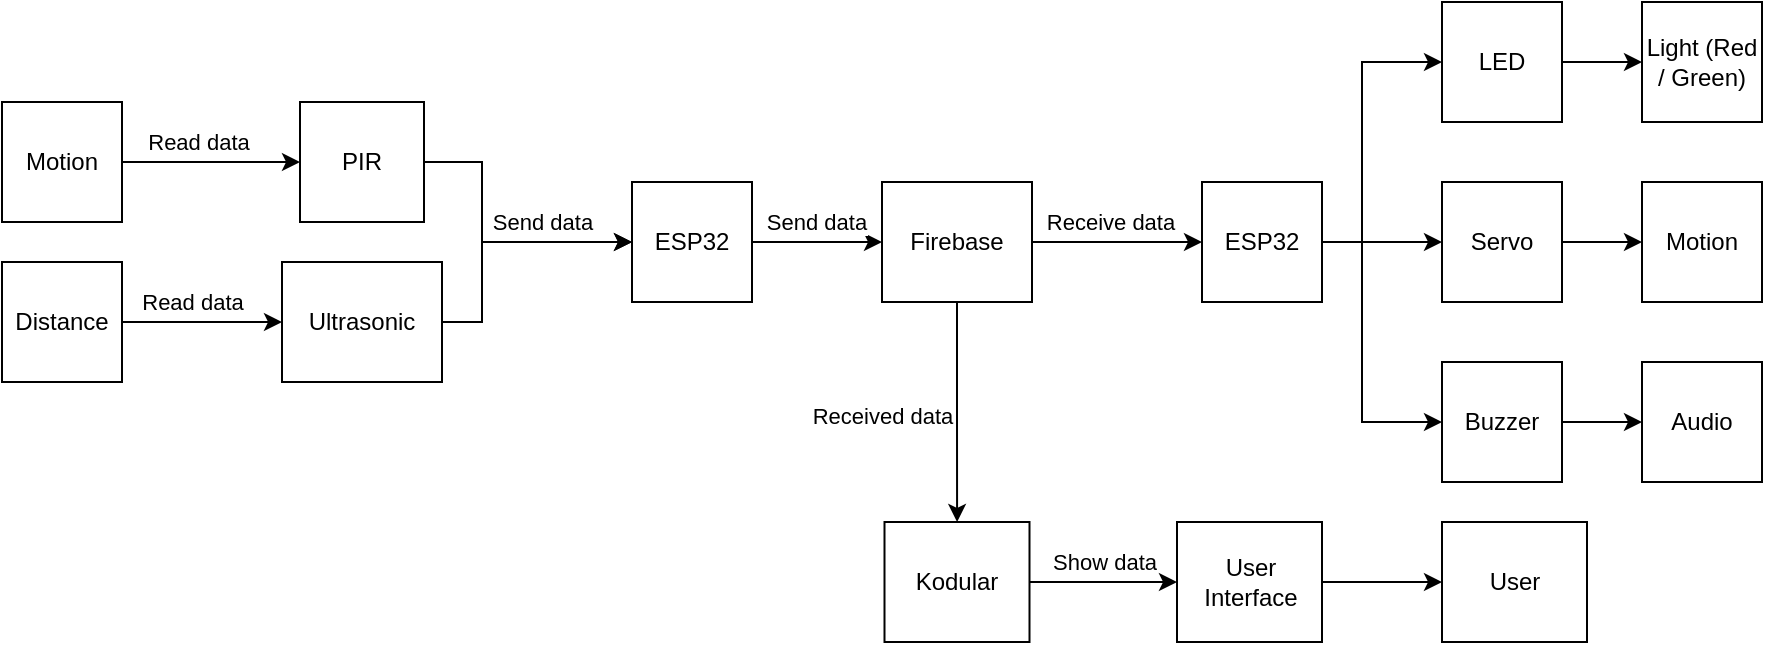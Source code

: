 <mxfile version="22.1.2" type="device">
  <diagram name="Page-1" id="Va5kUkSHqXYBqvlMSTmC">
    <mxGraphModel dx="1036" dy="654" grid="1" gridSize="10" guides="1" tooltips="1" connect="1" arrows="1" fold="1" page="1" pageScale="1" pageWidth="850" pageHeight="1100" math="0" shadow="0">
      <root>
        <mxCell id="0" />
        <mxCell id="1" parent="0" />
        <mxCell id="_MiIwOL7yvoKxHWYomFA-5" style="edgeStyle=orthogonalEdgeStyle;rounded=0;orthogonalLoop=1;jettySize=auto;html=1;exitX=1;exitY=0.5;exitDx=0;exitDy=0;entryX=0;entryY=0.5;entryDx=0;entryDy=0;" edge="1" parent="1" source="_MiIwOL7yvoKxHWYomFA-1" target="_MiIwOL7yvoKxHWYomFA-16">
          <mxGeometry relative="1" as="geometry">
            <mxPoint x="240" y="320" as="targetPoint" />
            <Array as="points">
              <mxPoint x="210" y="280" />
              <mxPoint x="210" y="280" />
            </Array>
          </mxGeometry>
        </mxCell>
        <mxCell id="_MiIwOL7yvoKxHWYomFA-19" value="Read data" style="edgeLabel;html=1;align=center;verticalAlign=middle;resizable=0;points=[];" vertex="1" connectable="0" parent="_MiIwOL7yvoKxHWYomFA-5">
          <mxGeometry x="0.164" y="-1" relative="1" as="geometry">
            <mxPoint x="-14" y="-11" as="offset" />
          </mxGeometry>
        </mxCell>
        <mxCell id="_MiIwOL7yvoKxHWYomFA-1" value="Motion" style="rounded=0;whiteSpace=wrap;html=1;" vertex="1" parent="1">
          <mxGeometry x="80" y="250" width="60" height="60" as="geometry" />
        </mxCell>
        <mxCell id="_MiIwOL7yvoKxHWYomFA-6" style="edgeStyle=orthogonalEdgeStyle;rounded=0;orthogonalLoop=1;jettySize=auto;html=1;exitX=1;exitY=0.5;exitDx=0;exitDy=0;entryX=0;entryY=0.5;entryDx=0;entryDy=0;" edge="1" parent="1" source="_MiIwOL7yvoKxHWYomFA-2" target="_MiIwOL7yvoKxHWYomFA-18">
          <mxGeometry relative="1" as="geometry">
            <mxPoint x="240" y="320" as="targetPoint" />
            <Array as="points">
              <mxPoint x="200" y="360" />
              <mxPoint x="200" y="360" />
            </Array>
          </mxGeometry>
        </mxCell>
        <mxCell id="_MiIwOL7yvoKxHWYomFA-7" value="Read data" style="edgeLabel;html=1;align=center;verticalAlign=middle;resizable=0;points=[];" vertex="1" connectable="0" parent="_MiIwOL7yvoKxHWYomFA-6">
          <mxGeometry x="0.38" y="-3" relative="1" as="geometry">
            <mxPoint x="-20" y="-13" as="offset" />
          </mxGeometry>
        </mxCell>
        <mxCell id="_MiIwOL7yvoKxHWYomFA-2" value="Distance" style="rounded=0;whiteSpace=wrap;html=1;" vertex="1" parent="1">
          <mxGeometry x="80" y="330" width="60" height="60" as="geometry" />
        </mxCell>
        <mxCell id="_MiIwOL7yvoKxHWYomFA-8" value="" style="edgeStyle=orthogonalEdgeStyle;rounded=0;orthogonalLoop=1;jettySize=auto;html=1;exitX=1;exitY=0.5;exitDx=0;exitDy=0;" edge="1" parent="1" source="_MiIwOL7yvoKxHWYomFA-18" target="_MiIwOL7yvoKxHWYomFA-4">
          <mxGeometry relative="1" as="geometry">
            <mxPoint x="330" y="320" as="sourcePoint" />
            <Array as="points">
              <mxPoint x="320" y="360" />
              <mxPoint x="320" y="320" />
            </Array>
          </mxGeometry>
        </mxCell>
        <mxCell id="_MiIwOL7yvoKxHWYomFA-9" value="Send data" style="edgeLabel;html=1;align=center;verticalAlign=middle;resizable=0;points=[];" vertex="1" connectable="0" parent="_MiIwOL7yvoKxHWYomFA-8">
          <mxGeometry x="-0.083" y="3" relative="1" as="geometry">
            <mxPoint x="28" y="-7" as="offset" />
          </mxGeometry>
        </mxCell>
        <mxCell id="_MiIwOL7yvoKxHWYomFA-11" value="" style="edgeStyle=orthogonalEdgeStyle;rounded=0;orthogonalLoop=1;jettySize=auto;html=1;" edge="1" parent="1" source="_MiIwOL7yvoKxHWYomFA-4" target="_MiIwOL7yvoKxHWYomFA-10">
          <mxGeometry relative="1" as="geometry" />
        </mxCell>
        <mxCell id="_MiIwOL7yvoKxHWYomFA-12" value="Send data" style="edgeLabel;html=1;align=center;verticalAlign=middle;resizable=0;points=[];" vertex="1" connectable="0" parent="_MiIwOL7yvoKxHWYomFA-11">
          <mxGeometry x="0.302" y="2" relative="1" as="geometry">
            <mxPoint x="-11" y="-8" as="offset" />
          </mxGeometry>
        </mxCell>
        <mxCell id="_MiIwOL7yvoKxHWYomFA-4" value="ESP32" style="rounded=0;whiteSpace=wrap;html=1;" vertex="1" parent="1">
          <mxGeometry x="395" y="290" width="60" height="60" as="geometry" />
        </mxCell>
        <mxCell id="_MiIwOL7yvoKxHWYomFA-14" value="" style="edgeStyle=orthogonalEdgeStyle;rounded=0;orthogonalLoop=1;jettySize=auto;html=1;" edge="1" parent="1" source="_MiIwOL7yvoKxHWYomFA-10" target="_MiIwOL7yvoKxHWYomFA-13">
          <mxGeometry relative="1" as="geometry" />
        </mxCell>
        <mxCell id="_MiIwOL7yvoKxHWYomFA-15" value="Receive data" style="edgeLabel;html=1;align=center;verticalAlign=middle;resizable=0;points=[];" vertex="1" connectable="0" parent="_MiIwOL7yvoKxHWYomFA-14">
          <mxGeometry x="-0.083" relative="1" as="geometry">
            <mxPoint y="-10" as="offset" />
          </mxGeometry>
        </mxCell>
        <mxCell id="_MiIwOL7yvoKxHWYomFA-22" value="" style="edgeStyle=orthogonalEdgeStyle;rounded=0;orthogonalLoop=1;jettySize=auto;html=1;" edge="1" parent="1" source="_MiIwOL7yvoKxHWYomFA-10" target="_MiIwOL7yvoKxHWYomFA-21">
          <mxGeometry relative="1" as="geometry" />
        </mxCell>
        <mxCell id="_MiIwOL7yvoKxHWYomFA-23" value="Received data" style="edgeLabel;html=1;align=center;verticalAlign=middle;resizable=0;points=[];" vertex="1" connectable="0" parent="_MiIwOL7yvoKxHWYomFA-22">
          <mxGeometry x="-0.091" y="-1" relative="1" as="geometry">
            <mxPoint x="-37" y="7" as="offset" />
          </mxGeometry>
        </mxCell>
        <mxCell id="_MiIwOL7yvoKxHWYomFA-10" value="Firebase" style="rounded=0;whiteSpace=wrap;html=1;" vertex="1" parent="1">
          <mxGeometry x="520" y="290" width="75" height="60" as="geometry" />
        </mxCell>
        <mxCell id="_MiIwOL7yvoKxHWYomFA-30" value="" style="edgeStyle=orthogonalEdgeStyle;rounded=0;orthogonalLoop=1;jettySize=auto;html=1;" edge="1" parent="1" source="_MiIwOL7yvoKxHWYomFA-13" target="_MiIwOL7yvoKxHWYomFA-28">
          <mxGeometry relative="1" as="geometry" />
        </mxCell>
        <mxCell id="_MiIwOL7yvoKxHWYomFA-31" style="edgeStyle=orthogonalEdgeStyle;rounded=0;orthogonalLoop=1;jettySize=auto;html=1;exitX=1;exitY=0.5;exitDx=0;exitDy=0;entryX=0;entryY=0.5;entryDx=0;entryDy=0;" edge="1" parent="1" source="_MiIwOL7yvoKxHWYomFA-13" target="_MiIwOL7yvoKxHWYomFA-27">
          <mxGeometry relative="1" as="geometry">
            <Array as="points">
              <mxPoint x="760" y="320" />
              <mxPoint x="760" y="230" />
            </Array>
          </mxGeometry>
        </mxCell>
        <mxCell id="_MiIwOL7yvoKxHWYomFA-32" style="edgeStyle=orthogonalEdgeStyle;rounded=0;orthogonalLoop=1;jettySize=auto;html=1;exitX=1;exitY=0.5;exitDx=0;exitDy=0;entryX=0;entryY=0.5;entryDx=0;entryDy=0;" edge="1" parent="1" source="_MiIwOL7yvoKxHWYomFA-13" target="_MiIwOL7yvoKxHWYomFA-29">
          <mxGeometry relative="1" as="geometry">
            <Array as="points">
              <mxPoint x="760" y="320" />
              <mxPoint x="760" y="410" />
            </Array>
          </mxGeometry>
        </mxCell>
        <mxCell id="_MiIwOL7yvoKxHWYomFA-13" value="ESP32" style="rounded=0;whiteSpace=wrap;html=1;" vertex="1" parent="1">
          <mxGeometry x="680" y="290" width="60" height="60" as="geometry" />
        </mxCell>
        <mxCell id="_MiIwOL7yvoKxHWYomFA-20" style="edgeStyle=orthogonalEdgeStyle;rounded=0;orthogonalLoop=1;jettySize=auto;html=1;exitX=1;exitY=0.5;exitDx=0;exitDy=0;entryX=0;entryY=0.5;entryDx=0;entryDy=0;" edge="1" parent="1" source="_MiIwOL7yvoKxHWYomFA-16" target="_MiIwOL7yvoKxHWYomFA-4">
          <mxGeometry relative="1" as="geometry">
            <Array as="points">
              <mxPoint x="320" y="280" />
              <mxPoint x="320" y="320" />
            </Array>
          </mxGeometry>
        </mxCell>
        <mxCell id="_MiIwOL7yvoKxHWYomFA-16" value="PIR" style="rounded=0;whiteSpace=wrap;html=1;" vertex="1" parent="1">
          <mxGeometry x="229" y="250" width="62" height="60" as="geometry" />
        </mxCell>
        <mxCell id="_MiIwOL7yvoKxHWYomFA-18" value="Ultrasonic" style="rounded=0;whiteSpace=wrap;html=1;" vertex="1" parent="1">
          <mxGeometry x="220" y="330" width="80" height="60" as="geometry" />
        </mxCell>
        <mxCell id="_MiIwOL7yvoKxHWYomFA-25" value="" style="edgeStyle=orthogonalEdgeStyle;rounded=0;orthogonalLoop=1;jettySize=auto;html=1;" edge="1" parent="1" source="_MiIwOL7yvoKxHWYomFA-21" target="_MiIwOL7yvoKxHWYomFA-24">
          <mxGeometry relative="1" as="geometry" />
        </mxCell>
        <mxCell id="_MiIwOL7yvoKxHWYomFA-26" value="Show data" style="edgeLabel;html=1;align=center;verticalAlign=middle;resizable=0;points=[];" vertex="1" connectable="0" parent="_MiIwOL7yvoKxHWYomFA-25">
          <mxGeometry x="-0.152" y="-2" relative="1" as="geometry">
            <mxPoint x="5" y="-12" as="offset" />
          </mxGeometry>
        </mxCell>
        <mxCell id="_MiIwOL7yvoKxHWYomFA-21" value="Kodular" style="rounded=0;whiteSpace=wrap;html=1;" vertex="1" parent="1">
          <mxGeometry x="521.25" y="460" width="72.5" height="60" as="geometry" />
        </mxCell>
        <mxCell id="_MiIwOL7yvoKxHWYomFA-40" value="" style="edgeStyle=orthogonalEdgeStyle;rounded=0;orthogonalLoop=1;jettySize=auto;html=1;" edge="1" parent="1" source="_MiIwOL7yvoKxHWYomFA-24" target="_MiIwOL7yvoKxHWYomFA-39">
          <mxGeometry relative="1" as="geometry" />
        </mxCell>
        <mxCell id="_MiIwOL7yvoKxHWYomFA-24" value="User Interface" style="rounded=0;whiteSpace=wrap;html=1;" vertex="1" parent="1">
          <mxGeometry x="667.5" y="460" width="72.5" height="60" as="geometry" />
        </mxCell>
        <mxCell id="_MiIwOL7yvoKxHWYomFA-34" value="" style="edgeStyle=orthogonalEdgeStyle;rounded=0;orthogonalLoop=1;jettySize=auto;html=1;" edge="1" parent="1" source="_MiIwOL7yvoKxHWYomFA-27" target="_MiIwOL7yvoKxHWYomFA-33">
          <mxGeometry relative="1" as="geometry" />
        </mxCell>
        <mxCell id="_MiIwOL7yvoKxHWYomFA-27" value="LED" style="rounded=0;whiteSpace=wrap;html=1;" vertex="1" parent="1">
          <mxGeometry x="800" y="200" width="60" height="60" as="geometry" />
        </mxCell>
        <mxCell id="_MiIwOL7yvoKxHWYomFA-36" value="" style="edgeStyle=orthogonalEdgeStyle;rounded=0;orthogonalLoop=1;jettySize=auto;html=1;" edge="1" parent="1" source="_MiIwOL7yvoKxHWYomFA-28" target="_MiIwOL7yvoKxHWYomFA-35">
          <mxGeometry relative="1" as="geometry" />
        </mxCell>
        <mxCell id="_MiIwOL7yvoKxHWYomFA-28" value="Servo" style="rounded=0;whiteSpace=wrap;html=1;" vertex="1" parent="1">
          <mxGeometry x="800" y="290" width="60" height="60" as="geometry" />
        </mxCell>
        <mxCell id="_MiIwOL7yvoKxHWYomFA-38" value="" style="edgeStyle=orthogonalEdgeStyle;rounded=0;orthogonalLoop=1;jettySize=auto;html=1;" edge="1" parent="1" source="_MiIwOL7yvoKxHWYomFA-29" target="_MiIwOL7yvoKxHWYomFA-37">
          <mxGeometry relative="1" as="geometry" />
        </mxCell>
        <mxCell id="_MiIwOL7yvoKxHWYomFA-29" value="Buzzer" style="rounded=0;whiteSpace=wrap;html=1;" vertex="1" parent="1">
          <mxGeometry x="800" y="380" width="60" height="60" as="geometry" />
        </mxCell>
        <mxCell id="_MiIwOL7yvoKxHWYomFA-33" value="Light (Red / Green)" style="rounded=0;whiteSpace=wrap;html=1;" vertex="1" parent="1">
          <mxGeometry x="900" y="200" width="60" height="60" as="geometry" />
        </mxCell>
        <mxCell id="_MiIwOL7yvoKxHWYomFA-35" value="Motion" style="rounded=0;whiteSpace=wrap;html=1;" vertex="1" parent="1">
          <mxGeometry x="900" y="290" width="60" height="60" as="geometry" />
        </mxCell>
        <mxCell id="_MiIwOL7yvoKxHWYomFA-37" value="Audio" style="rounded=0;whiteSpace=wrap;html=1;" vertex="1" parent="1">
          <mxGeometry x="900" y="380" width="60" height="60" as="geometry" />
        </mxCell>
        <mxCell id="_MiIwOL7yvoKxHWYomFA-39" value="User" style="rounded=0;whiteSpace=wrap;html=1;" vertex="1" parent="1">
          <mxGeometry x="800" y="460" width="72.5" height="60" as="geometry" />
        </mxCell>
      </root>
    </mxGraphModel>
  </diagram>
</mxfile>
